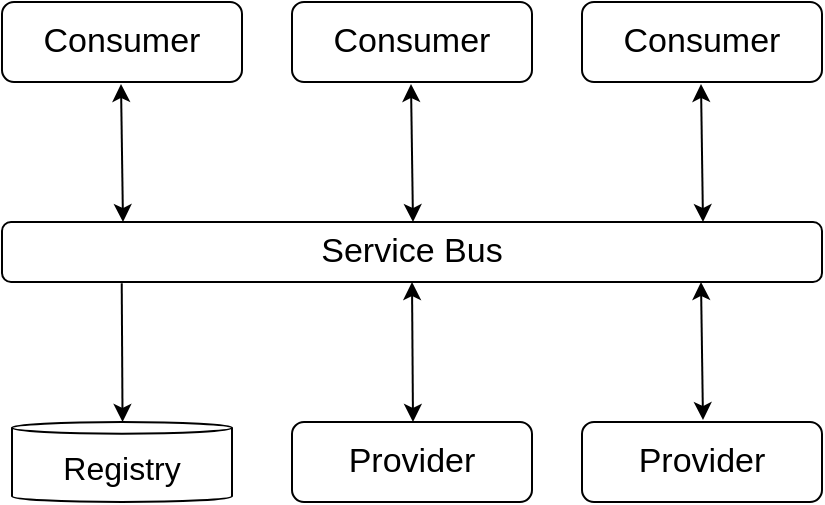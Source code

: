 <mxfile version="26.0.6">
  <diagram name="soa" id="nfpX_JXY3w4-xvvaQlQ7">
    <mxGraphModel dx="2314" dy="1098" grid="1" gridSize="10" guides="1" tooltips="1" connect="1" arrows="1" fold="1" page="1" pageScale="1" pageWidth="827" pageHeight="1169" math="0" shadow="0">
      <root>
        <mxCell id="0" />
        <mxCell id="1" parent="0" />
        <mxCell id="2WjeOXfQwPoWgHDXvuR0-16" value="&lt;span style=&quot;font-size: 17px;&quot;&gt;Service Bus&lt;/span&gt;" style="rounded=1;whiteSpace=wrap;html=1;" vertex="1" parent="1">
          <mxGeometry x="180" y="230" width="410" height="30" as="geometry" />
        </mxCell>
        <mxCell id="2WjeOXfQwPoWgHDXvuR0-17" value="" style="endArrow=none;startArrow=classic;html=1;rounded=0;entryX=0.146;entryY=1.019;entryDx=0;entryDy=0;entryPerimeter=0;startFill=1;endFill=0;" edge="1" parent="1" target="2WjeOXfQwPoWgHDXvuR0-16">
          <mxGeometry width="50" height="50" relative="1" as="geometry">
            <mxPoint x="240.28" y="330" as="sourcePoint" />
            <mxPoint x="239.73" y="261.35" as="targetPoint" />
          </mxGeometry>
        </mxCell>
        <mxCell id="2WjeOXfQwPoWgHDXvuR0-18" value="&lt;font style=&quot;font-size: 17px;&quot;&gt;Consumer&lt;/font&gt;" style="rounded=1;whiteSpace=wrap;html=1;" vertex="1" parent="1">
          <mxGeometry x="180" y="120" width="120" height="40" as="geometry" />
        </mxCell>
        <mxCell id="2WjeOXfQwPoWgHDXvuR0-19" value="&lt;font style=&quot;font-size: 17px;&quot;&gt;Consumer&lt;/font&gt;" style="rounded=1;whiteSpace=wrap;html=1;" vertex="1" parent="1">
          <mxGeometry x="325" y="120" width="120" height="40" as="geometry" />
        </mxCell>
        <mxCell id="2WjeOXfQwPoWgHDXvuR0-20" value="&lt;font style=&quot;font-size: 17px;&quot;&gt;Consumer&lt;/font&gt;" style="rounded=1;whiteSpace=wrap;html=1;" vertex="1" parent="1">
          <mxGeometry x="470" y="120" width="120" height="40" as="geometry" />
        </mxCell>
        <mxCell id="2WjeOXfQwPoWgHDXvuR0-21" value="" style="endArrow=classic;startArrow=classic;html=1;rounded=0;entryX=0.145;entryY=1.045;entryDx=0;entryDy=0;entryPerimeter=0;" edge="1" parent="1">
          <mxGeometry width="50" height="50" relative="1" as="geometry">
            <mxPoint x="240.5" y="230" as="sourcePoint" />
            <mxPoint x="239.5" y="161" as="targetPoint" />
          </mxGeometry>
        </mxCell>
        <mxCell id="2WjeOXfQwPoWgHDXvuR0-22" value="" style="endArrow=classic;startArrow=classic;html=1;rounded=0;entryX=0.145;entryY=1.045;entryDx=0;entryDy=0;entryPerimeter=0;" edge="1" parent="1">
          <mxGeometry width="50" height="50" relative="1" as="geometry">
            <mxPoint x="385.5" y="230" as="sourcePoint" />
            <mxPoint x="384.5" y="161" as="targetPoint" />
          </mxGeometry>
        </mxCell>
        <mxCell id="2WjeOXfQwPoWgHDXvuR0-23" value="" style="endArrow=classic;startArrow=classic;html=1;rounded=0;entryX=0.145;entryY=1.045;entryDx=0;entryDy=0;entryPerimeter=0;" edge="1" parent="1">
          <mxGeometry width="50" height="50" relative="1" as="geometry">
            <mxPoint x="530.5" y="230" as="sourcePoint" />
            <mxPoint x="529.5" y="161" as="targetPoint" />
          </mxGeometry>
        </mxCell>
        <mxCell id="2WjeOXfQwPoWgHDXvuR0-24" value="&lt;font style=&quot;font-size: 17px;&quot;&gt;Provider&lt;/font&gt;" style="rounded=1;whiteSpace=wrap;html=1;" vertex="1" parent="1">
          <mxGeometry x="325" y="330" width="120" height="40" as="geometry" />
        </mxCell>
        <mxCell id="2WjeOXfQwPoWgHDXvuR0-25" value="" style="endArrow=classic;startArrow=classic;html=1;rounded=0;entryX=0.5;entryY=1;entryDx=0;entryDy=0;" edge="1" parent="1" target="2WjeOXfQwPoWgHDXvuR0-16">
          <mxGeometry width="50" height="50" relative="1" as="geometry">
            <mxPoint x="385.5" y="330" as="sourcePoint" />
            <mxPoint x="384.5" y="261" as="targetPoint" />
          </mxGeometry>
        </mxCell>
        <mxCell id="2WjeOXfQwPoWgHDXvuR0-26" value="&lt;font style=&quot;font-size: 17px;&quot;&gt;Provider&lt;/font&gt;" style="rounded=1;whiteSpace=wrap;html=1;" vertex="1" parent="1">
          <mxGeometry x="470" y="330" width="120" height="40" as="geometry" />
        </mxCell>
        <mxCell id="2WjeOXfQwPoWgHDXvuR0-27" value="" style="endArrow=classic;startArrow=classic;html=1;rounded=0;entryX=0.145;entryY=1.045;entryDx=0;entryDy=0;entryPerimeter=0;" edge="1" parent="1">
          <mxGeometry width="50" height="50" relative="1" as="geometry">
            <mxPoint x="530.5" y="329" as="sourcePoint" />
            <mxPoint x="529.5" y="260" as="targetPoint" />
          </mxGeometry>
        </mxCell>
        <mxCell id="2WjeOXfQwPoWgHDXvuR0-28" value="&lt;font style=&quot;font-size: 16px;&quot;&gt;Registry&lt;/font&gt;" style="shape=cylinder3;whiteSpace=wrap;html=1;boundedLbl=1;backgroundOutline=1;size=2.921;" vertex="1" parent="1">
          <mxGeometry x="185" y="330" width="110" height="40" as="geometry" />
        </mxCell>
      </root>
    </mxGraphModel>
  </diagram>
</mxfile>
